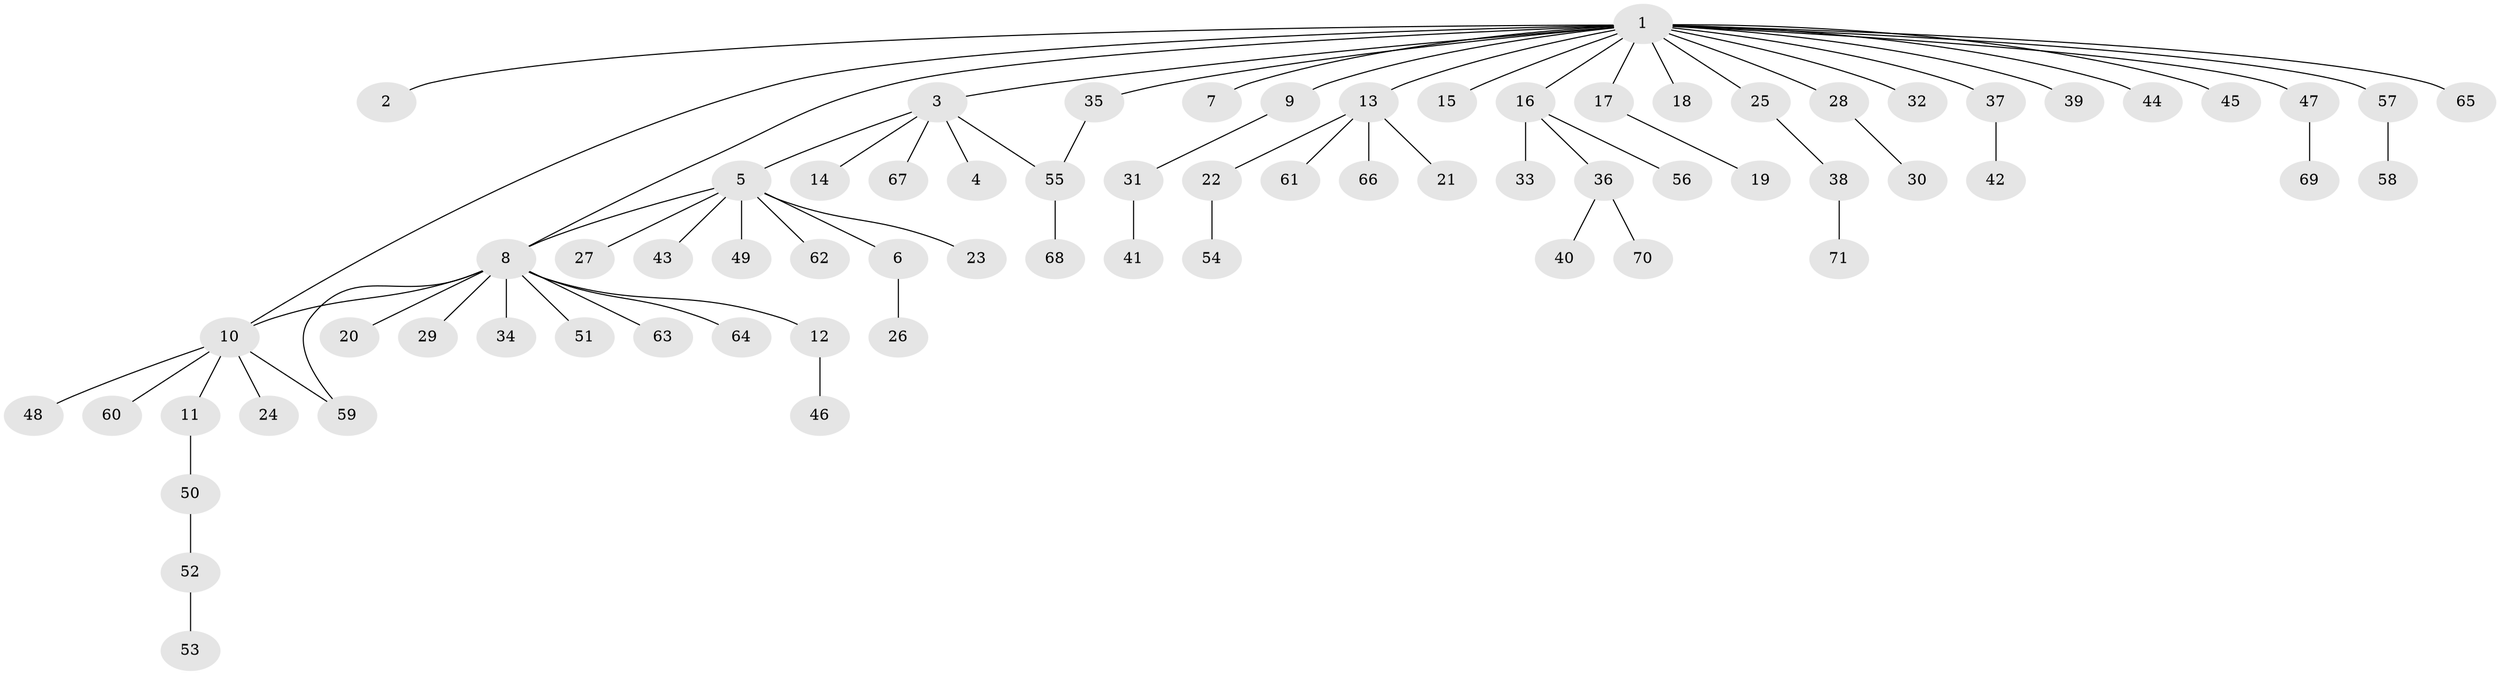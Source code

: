 // Generated by graph-tools (version 1.1) at 2025/11/02/27/25 16:11:11]
// undirected, 71 vertices, 74 edges
graph export_dot {
graph [start="1"]
  node [color=gray90,style=filled];
  1;
  2;
  3;
  4;
  5;
  6;
  7;
  8;
  9;
  10;
  11;
  12;
  13;
  14;
  15;
  16;
  17;
  18;
  19;
  20;
  21;
  22;
  23;
  24;
  25;
  26;
  27;
  28;
  29;
  30;
  31;
  32;
  33;
  34;
  35;
  36;
  37;
  38;
  39;
  40;
  41;
  42;
  43;
  44;
  45;
  46;
  47;
  48;
  49;
  50;
  51;
  52;
  53;
  54;
  55;
  56;
  57;
  58;
  59;
  60;
  61;
  62;
  63;
  64;
  65;
  66;
  67;
  68;
  69;
  70;
  71;
  1 -- 2;
  1 -- 3;
  1 -- 7;
  1 -- 8;
  1 -- 9;
  1 -- 10;
  1 -- 13;
  1 -- 15;
  1 -- 16;
  1 -- 17;
  1 -- 18;
  1 -- 25;
  1 -- 28;
  1 -- 32;
  1 -- 35;
  1 -- 37;
  1 -- 39;
  1 -- 44;
  1 -- 45;
  1 -- 47;
  1 -- 57;
  1 -- 65;
  3 -- 4;
  3 -- 5;
  3 -- 14;
  3 -- 55;
  3 -- 67;
  5 -- 6;
  5 -- 8;
  5 -- 23;
  5 -- 27;
  5 -- 43;
  5 -- 49;
  5 -- 62;
  6 -- 26;
  8 -- 10;
  8 -- 12;
  8 -- 20;
  8 -- 29;
  8 -- 34;
  8 -- 51;
  8 -- 59;
  8 -- 63;
  8 -- 64;
  9 -- 31;
  10 -- 11;
  10 -- 24;
  10 -- 48;
  10 -- 59;
  10 -- 60;
  11 -- 50;
  12 -- 46;
  13 -- 21;
  13 -- 22;
  13 -- 61;
  13 -- 66;
  16 -- 33;
  16 -- 36;
  16 -- 56;
  17 -- 19;
  22 -- 54;
  25 -- 38;
  28 -- 30;
  31 -- 41;
  35 -- 55;
  36 -- 40;
  36 -- 70;
  37 -- 42;
  38 -- 71;
  47 -- 69;
  50 -- 52;
  52 -- 53;
  55 -- 68;
  57 -- 58;
}
